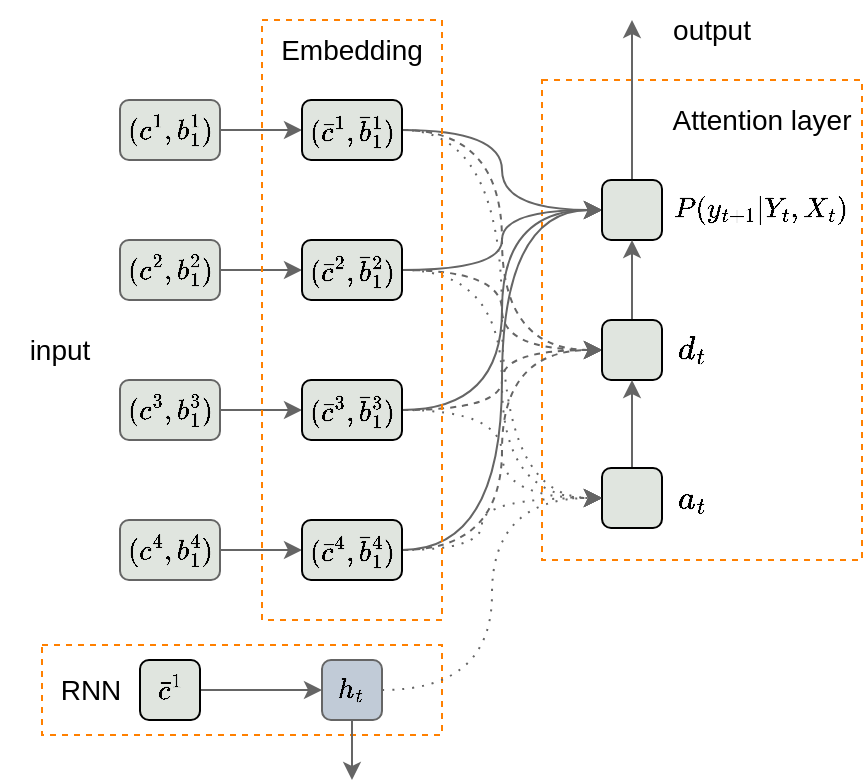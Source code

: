<mxfile version="15.9.4" type="github">
  <diagram id="36f2195yq7t4ANF0NbtL" name="Page-1">
    <mxGraphModel dx="946" dy="645" grid="1" gridSize="10" guides="1" tooltips="1" connect="1" arrows="1" fold="1" page="1" pageScale="1" pageWidth="1169" pageHeight="827" math="1" shadow="0">
      <root>
        <mxCell id="0" />
        <mxCell id="1" parent="0" />
        <mxCell id="O5KaG1Pcih45Ifli_OOs-44" value="" style="rounded=0;whiteSpace=wrap;html=1;fontSize=12;strokeColor=#FF8000;fillColor=none;dashed=1;" vertex="1" parent="1">
          <mxGeometry x="430" y="240" width="160" height="240" as="geometry" />
        </mxCell>
        <mxCell id="O5KaG1Pcih45Ifli_OOs-48" value="" style="rounded=0;whiteSpace=wrap;html=1;fontSize=14;fillColor=none;dashed=1;strokeColor=#FF8000;" vertex="1" parent="1">
          <mxGeometry x="180" y="522.5" width="200" height="45" as="geometry" />
        </mxCell>
        <mxCell id="O5KaG1Pcih45Ifli_OOs-59" style="edgeStyle=orthogonalEdgeStyle;curved=1;orthogonalLoop=1;jettySize=auto;html=1;fontSize=14;strokeColor=#656565;" edge="1" parent="1" source="O5KaG1Pcih45Ifli_OOs-40">
          <mxGeometry relative="1" as="geometry">
            <mxPoint x="335" y="590" as="targetPoint" />
          </mxGeometry>
        </mxCell>
        <mxCell id="O5KaG1Pcih45Ifli_OOs-40" value="$$h_t$$" style="rounded=1;whiteSpace=wrap;html=1;fillColor=#c1cbd7;strokeColor=#656565;" vertex="1" parent="1">
          <mxGeometry x="320" y="530" width="30" height="30" as="geometry" />
        </mxCell>
        <mxCell id="O5KaG1Pcih45Ifli_OOs-18" value="" style="edgeStyle=orthogonalEdgeStyle;rounded=0;orthogonalLoop=1;jettySize=auto;html=1;strokeColor=#656565;" edge="1" parent="1" source="O5KaG1Pcih45Ifli_OOs-1" target="O5KaG1Pcih45Ifli_OOs-14">
          <mxGeometry relative="1" as="geometry" />
        </mxCell>
        <mxCell id="O5KaG1Pcih45Ifli_OOs-1" value="&lt;span style=&quot;color: rgb(0 , 0 , 0)&quot;&gt;$$(c^4, b^4_1)$$&lt;/span&gt;" style="rounded=1;whiteSpace=wrap;html=1;fillColor=#E0E5DF;strokeColor=#656565;fontColor=#1D3557;" vertex="1" parent="1">
          <mxGeometry x="219" y="460" width="50" height="30" as="geometry" />
        </mxCell>
        <mxCell id="O5KaG1Pcih45Ifli_OOs-17" value="" style="edgeStyle=orthogonalEdgeStyle;rounded=0;orthogonalLoop=1;jettySize=auto;html=1;strokeColor=#656565;" edge="1" parent="1" source="O5KaG1Pcih45Ifli_OOs-2" target="O5KaG1Pcih45Ifli_OOs-13">
          <mxGeometry relative="1" as="geometry" />
        </mxCell>
        <mxCell id="O5KaG1Pcih45Ifli_OOs-2" value="&lt;span style=&quot;color: rgb(0 , 0 , 0)&quot;&gt;$$(c^3, b^3_1)$$&lt;/span&gt;" style="rounded=1;whiteSpace=wrap;html=1;fillColor=#e0e5df;strokeColor=#656565;fontColor=#1D3557;" vertex="1" parent="1">
          <mxGeometry x="219" y="390" width="50" height="30" as="geometry" />
        </mxCell>
        <mxCell id="O5KaG1Pcih45Ifli_OOs-16" value="" style="edgeStyle=orthogonalEdgeStyle;rounded=0;orthogonalLoop=1;jettySize=auto;html=1;strokeColor=#656565;" edge="1" parent="1" source="O5KaG1Pcih45Ifli_OOs-3" target="O5KaG1Pcih45Ifli_OOs-12">
          <mxGeometry relative="1" as="geometry" />
        </mxCell>
        <mxCell id="O5KaG1Pcih45Ifli_OOs-3" value="&lt;span style=&quot;color: rgb(0 , 0 , 0)&quot;&gt;$$(c^2, b^2_1)$$&lt;/span&gt;" style="rounded=1;whiteSpace=wrap;html=1;fillColor=#e0e5df;strokeColor=#656565;fontColor=#1D3557;" vertex="1" parent="1">
          <mxGeometry x="219" y="320" width="50" height="30" as="geometry" />
        </mxCell>
        <mxCell id="O5KaG1Pcih45Ifli_OOs-15" value="" style="edgeStyle=orthogonalEdgeStyle;rounded=0;orthogonalLoop=1;jettySize=auto;html=1;strokeColor=#656565;" edge="1" parent="1" source="O5KaG1Pcih45Ifli_OOs-4" target="O5KaG1Pcih45Ifli_OOs-11">
          <mxGeometry relative="1" as="geometry" />
        </mxCell>
        <mxCell id="O5KaG1Pcih45Ifli_OOs-4" value="&lt;span style=&quot;color: rgb(0 , 0 , 0)&quot;&gt;$$(c^1, b^1_1)$$&lt;/span&gt;" style="rounded=1;whiteSpace=wrap;html=1;fillColor=#e0e5df;strokeColor=#656565;fontColor=#1D3557;" vertex="1" parent="1">
          <mxGeometry x="219" y="250" width="50" height="30" as="geometry" />
        </mxCell>
        <mxCell id="O5KaG1Pcih45Ifli_OOs-28" style="edgeStyle=orthogonalEdgeStyle;curved=1;orthogonalLoop=1;jettySize=auto;html=1;entryX=0;entryY=0.5;entryDx=0;entryDy=0;strokeColor=#656565;dashed=1;" edge="1" parent="1" source="O5KaG1Pcih45Ifli_OOs-11" target="O5KaG1Pcih45Ifli_OOs-20">
          <mxGeometry relative="1" as="geometry" />
        </mxCell>
        <mxCell id="O5KaG1Pcih45Ifli_OOs-36" style="edgeStyle=orthogonalEdgeStyle;curved=1;orthogonalLoop=1;jettySize=auto;html=1;entryX=0;entryY=0.5;entryDx=0;entryDy=0;dashed=1;dashPattern=1 4;strokeColor=#656565;" edge="1" parent="1" source="O5KaG1Pcih45Ifli_OOs-11" target="O5KaG1Pcih45Ifli_OOs-21">
          <mxGeometry relative="1" as="geometry" />
        </mxCell>
        <mxCell id="O5KaG1Pcih45Ifli_OOs-37" style="edgeStyle=orthogonalEdgeStyle;orthogonalLoop=1;jettySize=auto;html=1;entryX=0;entryY=0.5;entryDx=0;entryDy=0;strokeColor=#656565;curved=1;" edge="1" parent="1" source="O5KaG1Pcih45Ifli_OOs-11" target="O5KaG1Pcih45Ifli_OOs-19">
          <mxGeometry relative="1" as="geometry" />
        </mxCell>
        <mxCell id="O5KaG1Pcih45Ifli_OOs-11" value="&lt;span style=&quot;color: rgb(0 , 0 , 0) ; font-family: &amp;#34;helvetica&amp;#34; ; font-size: 12px ; font-style: normal ; font-weight: normal ; letter-spacing: normal ; text-align: center ; text-indent: 0px ; text-transform: none ; word-spacing: 0px ; background-color: rgb(248 , 249 , 250) ; text-decoration: none ; display: inline ; float: none&quot;&gt;$$(\bar{c}^1,\bar{b}^1_1)$$&lt;/span&gt;" style="rounded=1;whiteSpace=wrap;html=1;fontSize=16;fillColor=#E0E5DF;" vertex="1" parent="1">
          <mxGeometry x="310" y="250" width="50" height="30" as="geometry" />
        </mxCell>
        <mxCell id="O5KaG1Pcih45Ifli_OOs-25" style="edgeStyle=orthogonalEdgeStyle;curved=1;orthogonalLoop=1;jettySize=auto;html=1;entryX=0;entryY=0.5;entryDx=0;entryDy=0;strokeColor=#656565;" edge="1" parent="1" source="O5KaG1Pcih45Ifli_OOs-12" target="O5KaG1Pcih45Ifli_OOs-19">
          <mxGeometry relative="1" as="geometry" />
        </mxCell>
        <mxCell id="O5KaG1Pcih45Ifli_OOs-29" style="edgeStyle=orthogonalEdgeStyle;curved=1;orthogonalLoop=1;jettySize=auto;html=1;dashed=1;strokeColor=#656565;entryX=0;entryY=0.5;entryDx=0;entryDy=0;" edge="1" parent="1" source="O5KaG1Pcih45Ifli_OOs-12" target="O5KaG1Pcih45Ifli_OOs-20">
          <mxGeometry relative="1" as="geometry" />
        </mxCell>
        <mxCell id="O5KaG1Pcih45Ifli_OOs-39" style="edgeStyle=orthogonalEdgeStyle;curved=1;orthogonalLoop=1;jettySize=auto;html=1;entryX=0;entryY=0.5;entryDx=0;entryDy=0;strokeColor=#656565;dashed=1;dashPattern=1 4;" edge="1" parent="1" source="O5KaG1Pcih45Ifli_OOs-12" target="O5KaG1Pcih45Ifli_OOs-21">
          <mxGeometry relative="1" as="geometry" />
        </mxCell>
        <mxCell id="O5KaG1Pcih45Ifli_OOs-12" value="&lt;span style=&quot;color: rgb(0 , 0 , 0) ; font-family: &amp;#34;helvetica&amp;#34; ; font-size: 12px ; font-style: normal ; font-weight: normal ; letter-spacing: normal ; text-align: center ; text-indent: 0px ; text-transform: none ; word-spacing: 0px ; background-color: rgb(248 , 249 , 250) ; text-decoration: none ; display: inline ; float: none&quot;&gt;$$(\bar{c}^2,\bar{b}^2_1)$$&lt;/span&gt;" style="rounded=1;whiteSpace=wrap;html=1;fontSize=16;fillColor=#E0E5DF;" vertex="1" parent="1">
          <mxGeometry x="310" y="320" width="50" height="30" as="geometry" />
        </mxCell>
        <mxCell id="O5KaG1Pcih45Ifli_OOs-30" style="edgeStyle=orthogonalEdgeStyle;curved=1;orthogonalLoop=1;jettySize=auto;html=1;dashed=1;strokeColor=#656565;" edge="1" parent="1" source="O5KaG1Pcih45Ifli_OOs-13" target="O5KaG1Pcih45Ifli_OOs-20">
          <mxGeometry relative="1" as="geometry" />
        </mxCell>
        <mxCell id="O5KaG1Pcih45Ifli_OOs-34" style="edgeStyle=orthogonalEdgeStyle;curved=1;orthogonalLoop=1;jettySize=auto;html=1;entryX=0;entryY=0.5;entryDx=0;entryDy=0;dashed=1;dashPattern=1 4;strokeColor=#656565;" edge="1" parent="1" source="O5KaG1Pcih45Ifli_OOs-13" target="O5KaG1Pcih45Ifli_OOs-21">
          <mxGeometry relative="1" as="geometry" />
        </mxCell>
        <mxCell id="O5KaG1Pcih45Ifli_OOs-38" style="edgeStyle=orthogonalEdgeStyle;curved=1;orthogonalLoop=1;jettySize=auto;html=1;entryX=0;entryY=0.5;entryDx=0;entryDy=0;strokeColor=#656565;" edge="1" parent="1" source="O5KaG1Pcih45Ifli_OOs-13" target="O5KaG1Pcih45Ifli_OOs-19">
          <mxGeometry relative="1" as="geometry" />
        </mxCell>
        <mxCell id="O5KaG1Pcih45Ifli_OOs-13" value="&lt;span style=&quot;color: rgb(0 , 0 , 0) ; font-family: &amp;#34;helvetica&amp;#34; ; font-size: 12px ; font-style: normal ; font-weight: normal ; letter-spacing: normal ; text-align: center ; text-indent: 0px ; text-transform: none ; word-spacing: 0px ; background-color: rgb(248 , 249 , 250) ; text-decoration: none ; display: inline ; float: none&quot;&gt;$$(\bar{c}^3,\bar{b}^3_1)$$&lt;/span&gt;" style="rounded=1;whiteSpace=wrap;html=1;fontSize=16;fillColor=#E0E5DF;" vertex="1" parent="1">
          <mxGeometry x="310" y="390" width="50" height="30" as="geometry" />
        </mxCell>
        <mxCell id="O5KaG1Pcih45Ifli_OOs-27" style="edgeStyle=orthogonalEdgeStyle;curved=1;orthogonalLoop=1;jettySize=auto;html=1;entryX=0;entryY=0.5;entryDx=0;entryDy=0;strokeColor=#656565;" edge="1" parent="1" source="O5KaG1Pcih45Ifli_OOs-14" target="O5KaG1Pcih45Ifli_OOs-19">
          <mxGeometry relative="1" as="geometry" />
        </mxCell>
        <mxCell id="O5KaG1Pcih45Ifli_OOs-31" style="edgeStyle=orthogonalEdgeStyle;curved=1;orthogonalLoop=1;jettySize=auto;html=1;entryX=0;entryY=0.5;entryDx=0;entryDy=0;dashed=1;strokeColor=#656565;" edge="1" parent="1" source="O5KaG1Pcih45Ifli_OOs-14" target="O5KaG1Pcih45Ifli_OOs-20">
          <mxGeometry relative="1" as="geometry" />
        </mxCell>
        <mxCell id="O5KaG1Pcih45Ifli_OOs-32" style="edgeStyle=orthogonalEdgeStyle;curved=1;orthogonalLoop=1;jettySize=auto;html=1;entryX=0;entryY=0.5;entryDx=0;entryDy=0;dashed=1;strokeColor=#656565;dashPattern=1 4;" edge="1" parent="1" source="O5KaG1Pcih45Ifli_OOs-14" target="O5KaG1Pcih45Ifli_OOs-21">
          <mxGeometry relative="1" as="geometry">
            <Array as="points">
              <mxPoint x="400" y="475" />
              <mxPoint x="400" y="449" />
            </Array>
          </mxGeometry>
        </mxCell>
        <mxCell id="O5KaG1Pcih45Ifli_OOs-14" value="&lt;span style=&quot;color: rgb(0 , 0 , 0) ; font-family: &amp;#34;helvetica&amp;#34; ; font-size: 12px ; font-style: normal ; font-weight: normal ; letter-spacing: normal ; text-align: center ; text-indent: 0px ; text-transform: none ; word-spacing: 0px ; background-color: rgb(248 , 249 , 250) ; text-decoration: none ; display: inline ; float: none&quot;&gt;$$(\bar{c}^4,\bar{b}^4_1)$$&lt;/span&gt;" style="rounded=1;whiteSpace=wrap;html=1;fontSize=16;fillColor=#E0E5DF;" vertex="1" parent="1">
          <mxGeometry x="310" y="460" width="50" height="30" as="geometry" />
        </mxCell>
        <mxCell id="O5KaG1Pcih45Ifli_OOs-46" style="edgeStyle=orthogonalEdgeStyle;curved=1;orthogonalLoop=1;jettySize=auto;html=1;fontSize=14;strokeColor=#656565;" edge="1" parent="1" source="O5KaG1Pcih45Ifli_OOs-19">
          <mxGeometry relative="1" as="geometry">
            <mxPoint x="475" y="210" as="targetPoint" />
          </mxGeometry>
        </mxCell>
        <mxCell id="O5KaG1Pcih45Ifli_OOs-19" value="" style="rounded=1;whiteSpace=wrap;html=1;fontSize=16;fillColor=#E0E5DF;" vertex="1" parent="1">
          <mxGeometry x="460" y="290" width="30" height="30" as="geometry" />
        </mxCell>
        <mxCell id="O5KaG1Pcih45Ifli_OOs-58" style="edgeStyle=orthogonalEdgeStyle;curved=1;orthogonalLoop=1;jettySize=auto;html=1;fontSize=14;strokeColor=#656565;" edge="1" parent="1" source="O5KaG1Pcih45Ifli_OOs-20" target="O5KaG1Pcih45Ifli_OOs-19">
          <mxGeometry relative="1" as="geometry" />
        </mxCell>
        <mxCell id="O5KaG1Pcih45Ifli_OOs-20" value="" style="rounded=1;whiteSpace=wrap;html=1;fontSize=16;fillColor=#E0E5DF;" vertex="1" parent="1">
          <mxGeometry x="460" y="360" width="30" height="30" as="geometry" />
        </mxCell>
        <mxCell id="O5KaG1Pcih45Ifli_OOs-57" style="edgeStyle=orthogonalEdgeStyle;curved=1;orthogonalLoop=1;jettySize=auto;html=1;fontSize=14;strokeColor=#656565;" edge="1" parent="1" source="O5KaG1Pcih45Ifli_OOs-21" target="O5KaG1Pcih45Ifli_OOs-20">
          <mxGeometry relative="1" as="geometry" />
        </mxCell>
        <mxCell id="O5KaG1Pcih45Ifli_OOs-21" value="" style="rounded=1;whiteSpace=wrap;html=1;fontSize=16;fillColor=#E0E5DF;" vertex="1" parent="1">
          <mxGeometry x="460" y="434" width="30" height="30" as="geometry" />
        </mxCell>
        <mxCell id="O5KaG1Pcih45Ifli_OOs-47" value="" style="edgeStyle=orthogonalEdgeStyle;curved=1;orthogonalLoop=1;jettySize=auto;html=1;fontSize=14;strokeColor=#656565;" edge="1" parent="1" source="O5KaG1Pcih45Ifli_OOs-22" target="O5KaG1Pcih45Ifli_OOs-40">
          <mxGeometry relative="1" as="geometry" />
        </mxCell>
        <mxCell id="O5KaG1Pcih45Ifli_OOs-22" value="&lt;font style=&quot;font-size: 12px&quot;&gt;$$\bar{c}^1$$&lt;/font&gt;" style="rounded=1;whiteSpace=wrap;html=1;fontSize=16;fillColor=#E0E5DF;" vertex="1" parent="1">
          <mxGeometry x="229" y="530" width="30" height="30" as="geometry" />
        </mxCell>
        <mxCell id="O5KaG1Pcih45Ifli_OOs-52" style="edgeStyle=orthogonalEdgeStyle;curved=1;orthogonalLoop=1;jettySize=auto;html=1;entryX=0;entryY=0.5;entryDx=0;entryDy=0;fontSize=14;strokeColor=#656565;dashed=1;dashPattern=1 4;" edge="1" parent="1" source="O5KaG1Pcih45Ifli_OOs-40" target="O5KaG1Pcih45Ifli_OOs-21">
          <mxGeometry relative="1" as="geometry" />
        </mxCell>
        <mxCell id="O5KaG1Pcih45Ifli_OOs-41" value="&lt;font style=&quot;font-size: 12px&quot;&gt;$$P(y_{t+1}| Y_t,X_t)$$&lt;/font&gt;" style="text;html=1;strokeColor=none;fillColor=none;align=center;verticalAlign=middle;whiteSpace=wrap;rounded=0;dashed=1;fontSize=14;" vertex="1" parent="1">
          <mxGeometry x="490" y="290" width="100" height="30" as="geometry" />
        </mxCell>
        <mxCell id="O5KaG1Pcih45Ifli_OOs-42" value="$$d_t$$" style="text;html=1;strokeColor=none;fillColor=none;align=center;verticalAlign=middle;whiteSpace=wrap;rounded=0;dashed=1;fontSize=14;" vertex="1" parent="1">
          <mxGeometry x="490" y="360" width="30" height="30" as="geometry" />
        </mxCell>
        <mxCell id="O5KaG1Pcih45Ifli_OOs-43" value="$$a_t$$" style="text;html=1;strokeColor=none;fillColor=none;align=center;verticalAlign=middle;whiteSpace=wrap;rounded=0;dashed=1;fontSize=14;" vertex="1" parent="1">
          <mxGeometry x="490" y="434" width="30" height="30" as="geometry" />
        </mxCell>
        <mxCell id="O5KaG1Pcih45Ifli_OOs-45" value="Attention layer" style="text;html=1;strokeColor=none;fillColor=none;align=center;verticalAlign=middle;whiteSpace=wrap;rounded=0;fontSize=14;" vertex="1" parent="1">
          <mxGeometry x="490" y="250" width="100" height="20" as="geometry" />
        </mxCell>
        <mxCell id="O5KaG1Pcih45Ifli_OOs-49" value="" style="rounded=0;whiteSpace=wrap;html=1;dashed=1;fontSize=14;strokeColor=#FF8000;fillColor=none;" vertex="1" parent="1">
          <mxGeometry x="290" y="210" width="90" height="300" as="geometry" />
        </mxCell>
        <mxCell id="O5KaG1Pcih45Ifli_OOs-51" value="RNN" style="text;html=1;strokeColor=none;fillColor=none;align=center;verticalAlign=middle;whiteSpace=wrap;rounded=0;dashed=1;fontSize=14;" vertex="1" parent="1">
          <mxGeometry x="180" y="530" width="49" height="30" as="geometry" />
        </mxCell>
        <mxCell id="O5KaG1Pcih45Ifli_OOs-53" value="&lt;font style=&quot;font-size: 14px&quot;&gt;Embedding&lt;/font&gt;" style="text;html=1;strokeColor=none;fillColor=none;align=center;verticalAlign=middle;whiteSpace=wrap;rounded=0;dashed=1;fontSize=12;" vertex="1" parent="1">
          <mxGeometry x="295" y="210" width="80" height="30" as="geometry" />
        </mxCell>
        <mxCell id="O5KaG1Pcih45Ifli_OOs-54" value="input" style="text;html=1;strokeColor=none;fillColor=none;align=center;verticalAlign=middle;whiteSpace=wrap;rounded=0;dashed=1;fontSize=14;" vertex="1" parent="1">
          <mxGeometry x="159" y="360" width="60" height="30" as="geometry" />
        </mxCell>
        <mxCell id="O5KaG1Pcih45Ifli_OOs-55" value="output" style="text;html=1;strokeColor=none;fillColor=none;align=center;verticalAlign=middle;whiteSpace=wrap;rounded=0;dashed=1;fontSize=14;" vertex="1" parent="1">
          <mxGeometry x="485" y="200" width="60" height="30" as="geometry" />
        </mxCell>
      </root>
    </mxGraphModel>
  </diagram>
</mxfile>
